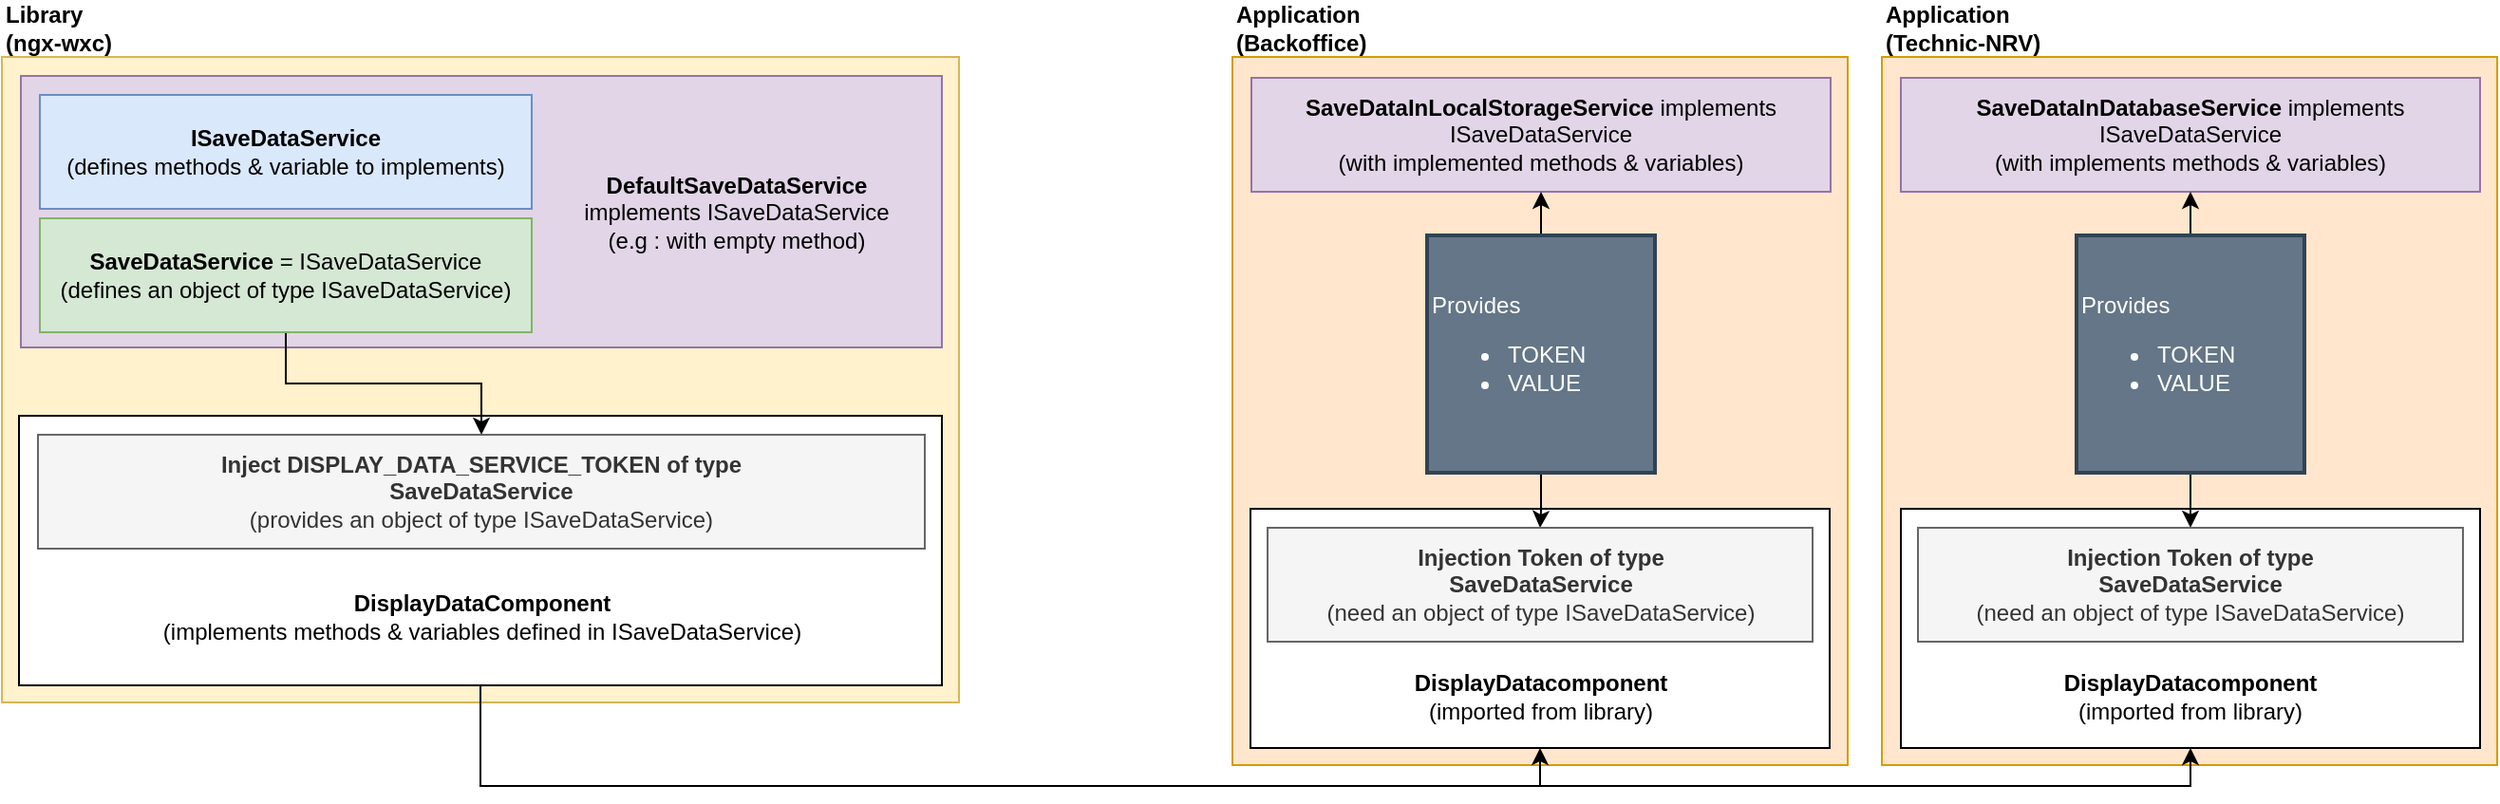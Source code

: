 <mxfile version="26.0.4">
  <diagram name="Page-1" id="w2J5BL5uCAGfv3HqmTdn">
    <mxGraphModel dx="1406" dy="907" grid="1" gridSize="9" guides="1" tooltips="1" connect="1" arrows="1" fold="1" page="1" pageScale="1" pageWidth="827" pageHeight="1169" math="0" shadow="0">
      <root>
        <mxCell id="0" />
        <mxCell id="1" parent="0" />
        <mxCell id="4aac1YNfTgDad9-p4OCe-34" value="" style="rounded=0;whiteSpace=wrap;html=1;fillColor=#ffe6cc;strokeColor=#d79b00;" vertex="1" parent="1">
          <mxGeometry x="1017" y="200" width="324" height="373" as="geometry" />
        </mxCell>
        <mxCell id="4aac1YNfTgDad9-p4OCe-1" value="" style="rounded=0;whiteSpace=wrap;html=1;align=center;fillColor=#fff2cc;strokeColor=#d6b656;" vertex="1" parent="1">
          <mxGeometry x="27" y="200" width="504" height="340" as="geometry" />
        </mxCell>
        <mxCell id="4aac1YNfTgDad9-p4OCe-46" style="edgeStyle=orthogonalEdgeStyle;rounded=0;orthogonalLoop=1;jettySize=auto;html=1;exitX=0.5;exitY=1;exitDx=0;exitDy=0;entryX=0.5;entryY=1;entryDx=0;entryDy=0;" edge="1" parent="1" source="4aac1YNfTgDad9-p4OCe-2" target="4aac1YNfTgDad9-p4OCe-37">
          <mxGeometry relative="1" as="geometry" />
        </mxCell>
        <mxCell id="4aac1YNfTgDad9-p4OCe-2" value="" style="rounded=0;whiteSpace=wrap;html=1;" vertex="1" parent="1">
          <mxGeometry x="36" y="389" width="486" height="142" as="geometry" />
        </mxCell>
        <mxCell id="4aac1YNfTgDad9-p4OCe-3" value="" style="rounded=0;whiteSpace=wrap;html=1;fillColor=#e1d5e7;strokeColor=#9673a6;" vertex="1" parent="1">
          <mxGeometry x="37" y="210" width="485" height="143" as="geometry" />
        </mxCell>
        <mxCell id="4aac1YNfTgDad9-p4OCe-4" value="&lt;div&gt;&lt;b&gt;ISaveDataService&lt;/b&gt;&lt;/div&gt;&lt;div&gt;(defines methods &amp;amp; variable to implements)&lt;br&gt;&lt;/div&gt;" style="rounded=0;whiteSpace=wrap;html=1;fillColor=#dae8fc;strokeColor=#6c8ebf;" vertex="1" parent="1">
          <mxGeometry x="47" y="220" width="259" height="60" as="geometry" />
        </mxCell>
        <mxCell id="4aac1YNfTgDad9-p4OCe-9" style="edgeStyle=orthogonalEdgeStyle;rounded=0;orthogonalLoop=1;jettySize=auto;html=1;entryX=0.5;entryY=0;entryDx=0;entryDy=0;" edge="1" parent="1" source="4aac1YNfTgDad9-p4OCe-5" target="4aac1YNfTgDad9-p4OCe-6">
          <mxGeometry relative="1" as="geometry" />
        </mxCell>
        <mxCell id="4aac1YNfTgDad9-p4OCe-5" value="&lt;div&gt;&lt;b&gt;SaveDataService&lt;/b&gt; = ISaveDataService&lt;/div&gt;&lt;div&gt;(defines an object of type ISaveDataService)&lt;br&gt;&lt;/div&gt;" style="rounded=0;whiteSpace=wrap;html=1;fillColor=#d5e8d4;strokeColor=#82b366;" vertex="1" parent="1">
          <mxGeometry x="47" y="285" width="259" height="60" as="geometry" />
        </mxCell>
        <mxCell id="4aac1YNfTgDad9-p4OCe-6" value="&lt;div&gt;&lt;b&gt;Inject DISPLAY_DATA_SERVICE_TOKEN of type &lt;/b&gt;&lt;/div&gt;&lt;div&gt;&lt;b&gt;SaveDataService&lt;/b&gt;&lt;/div&gt;&lt;div&gt;(provides an object of type ISaveDataService)&lt;br&gt;&lt;/div&gt;" style="rounded=0;whiteSpace=wrap;html=1;fillColor=#f5f5f5;fontColor=#333333;strokeColor=#666666;" vertex="1" parent="1">
          <mxGeometry x="46" y="399" width="467" height="60" as="geometry" />
        </mxCell>
        <mxCell id="4aac1YNfTgDad9-p4OCe-7" value="&lt;div&gt;&lt;b&gt;Library&lt;/b&gt;&lt;/div&gt;&lt;div&gt;&lt;b&gt;(ngx-wxc)&lt;br&gt;&lt;/b&gt;&lt;/div&gt;" style="text;html=1;align=left;verticalAlign=middle;whiteSpace=wrap;rounded=0;" vertex="1" parent="1">
          <mxGeometry x="27" y="170" width="134" height="30" as="geometry" />
        </mxCell>
        <mxCell id="4aac1YNfTgDad9-p4OCe-8" value="&lt;div&gt;&lt;b&gt;DefaultSaveDataService &lt;/b&gt;implements ISaveDataService&lt;br&gt;&lt;/div&gt;&lt;div&gt;(e.g : with empty method)&lt;br&gt;&lt;/div&gt;" style="text;html=1;align=center;verticalAlign=middle;whiteSpace=wrap;rounded=0;" vertex="1" parent="1">
          <mxGeometry x="315" y="220" width="198" height="124" as="geometry" />
        </mxCell>
        <mxCell id="4aac1YNfTgDad9-p4OCe-10" value="" style="rounded=0;whiteSpace=wrap;html=1;fillColor=#ffe6cc;strokeColor=#d79b00;" vertex="1" parent="1">
          <mxGeometry x="675" y="200" width="324" height="373" as="geometry" />
        </mxCell>
        <mxCell id="4aac1YNfTgDad9-p4OCe-11" value="&lt;div&gt;&lt;b&gt;SaveDataInLocalStorageService&lt;/b&gt; implements ISaveDataService&lt;br&gt;&lt;/div&gt;&lt;div&gt;(with implemented methods &amp;amp; variables)&lt;br&gt;&lt;/div&gt;" style="rounded=0;whiteSpace=wrap;html=1;fillColor=#e1d5e7;strokeColor=#9673a6;" vertex="1" parent="1">
          <mxGeometry x="685" y="211" width="305" height="60" as="geometry" />
        </mxCell>
        <mxCell id="4aac1YNfTgDad9-p4OCe-21" style="edgeStyle=orthogonalEdgeStyle;rounded=0;orthogonalLoop=1;jettySize=auto;html=1;entryX=0.5;entryY=1;entryDx=0;entryDy=0;" edge="1" parent="1" source="4aac1YNfTgDad9-p4OCe-13" target="4aac1YNfTgDad9-p4OCe-11">
          <mxGeometry relative="1" as="geometry" />
        </mxCell>
        <mxCell id="4aac1YNfTgDad9-p4OCe-14" value="" style="rounded=0;whiteSpace=wrap;html=1;" vertex="1" parent="1">
          <mxGeometry x="684.5" y="438" width="305" height="126" as="geometry" />
        </mxCell>
        <mxCell id="4aac1YNfTgDad9-p4OCe-23" style="edgeStyle=orthogonalEdgeStyle;rounded=0;orthogonalLoop=1;jettySize=auto;html=1;entryX=0.5;entryY=0;entryDx=0;entryDy=0;" edge="1" parent="1" source="4aac1YNfTgDad9-p4OCe-13" target="4aac1YNfTgDad9-p4OCe-17">
          <mxGeometry relative="1" as="geometry" />
        </mxCell>
        <mxCell id="4aac1YNfTgDad9-p4OCe-13" value="&lt;div align=&quot;left&quot;&gt;Provides&lt;/div&gt;&lt;div align=&quot;left&quot;&gt;&lt;ul&gt;&lt;li&gt;TOKEN&lt;/li&gt;&lt;li&gt;VALUE&lt;br&gt;&lt;/li&gt;&lt;/ul&gt;&lt;/div&gt;" style="rounded=0;whiteSpace=wrap;html=1;fillColor=#647687;fontColor=#ffffff;strokeColor=#314354;strokeWidth=2;align=left;" vertex="1" parent="1">
          <mxGeometry x="777.5" y="294" width="120" height="125" as="geometry" />
        </mxCell>
        <mxCell id="4aac1YNfTgDad9-p4OCe-17" value="&lt;b&gt;Injection Token of type &lt;/b&gt;&lt;div&gt;&lt;b&gt;SaveDataService&lt;/b&gt;&lt;/div&gt;&lt;div&gt;(need an object of type ISaveDataService)&lt;br&gt;&lt;/div&gt;" style="rounded=0;whiteSpace=wrap;html=1;fillColor=#f5f5f5;fontColor=#333333;strokeColor=#666666;" vertex="1" parent="1">
          <mxGeometry x="693.5" y="448" width="287" height="60" as="geometry" />
        </mxCell>
        <mxCell id="4aac1YNfTgDad9-p4OCe-18" value="&lt;div&gt;&lt;b&gt;Application&lt;/b&gt;&lt;/div&gt;&lt;div&gt;&lt;b&gt;(Backoffice)&lt;br&gt;&lt;/b&gt;&lt;/div&gt;" style="text;html=1;align=left;verticalAlign=middle;whiteSpace=wrap;rounded=0;" vertex="1" parent="1">
          <mxGeometry x="675" y="170" width="135" height="30" as="geometry" />
        </mxCell>
        <mxCell id="4aac1YNfTgDad9-p4OCe-19" value="&lt;div&gt;&lt;b&gt;DisplayDatacomponent&lt;/b&gt;&lt;/div&gt;&lt;div&gt;(imported from library)&lt;br&gt;&lt;/div&gt;" style="text;html=1;align=center;verticalAlign=middle;whiteSpace=wrap;rounded=0;" vertex="1" parent="1">
          <mxGeometry x="693.5" y="519" width="287" height="36" as="geometry" />
        </mxCell>
        <mxCell id="4aac1YNfTgDad9-p4OCe-43" style="edgeStyle=orthogonalEdgeStyle;rounded=0;orthogonalLoop=1;jettySize=auto;html=1;entryX=0.5;entryY=1;entryDx=0;entryDy=0;exitX=0.5;exitY=1;exitDx=0;exitDy=0;" edge="1" parent="1" source="4aac1YNfTgDad9-p4OCe-2" target="4aac1YNfTgDad9-p4OCe-14">
          <mxGeometry relative="1" as="geometry" />
        </mxCell>
        <mxCell id="4aac1YNfTgDad9-p4OCe-33" value="&lt;div&gt;&lt;b&gt;DisplayDataComponent&lt;/b&gt;&lt;/div&gt;&lt;div&gt;(implements methods &amp;amp; variables defined in ISaveDataService)&lt;br&gt;&lt;/div&gt;" style="text;html=1;align=center;verticalAlign=middle;whiteSpace=wrap;rounded=0;" vertex="1" parent="1">
          <mxGeometry x="47" y="468" width="466" height="54" as="geometry" />
        </mxCell>
        <mxCell id="4aac1YNfTgDad9-p4OCe-35" value="&lt;div&gt;&lt;b&gt;SaveDataInDatabaseService &lt;/b&gt;implements ISaveDataService&lt;/div&gt;&lt;div&gt;(with implements methods &amp;amp; variables)&lt;br&gt;&lt;/div&gt;" style="rounded=0;whiteSpace=wrap;html=1;fillColor=#e1d5e7;strokeColor=#9673a6;" vertex="1" parent="1">
          <mxGeometry x="1027" y="211" width="305" height="60" as="geometry" />
        </mxCell>
        <mxCell id="4aac1YNfTgDad9-p4OCe-36" style="edgeStyle=orthogonalEdgeStyle;rounded=0;orthogonalLoop=1;jettySize=auto;html=1;entryX=0.5;entryY=1;entryDx=0;entryDy=0;" edge="1" parent="1" source="4aac1YNfTgDad9-p4OCe-39" target="4aac1YNfTgDad9-p4OCe-35">
          <mxGeometry relative="1" as="geometry" />
        </mxCell>
        <mxCell id="4aac1YNfTgDad9-p4OCe-37" value="" style="rounded=0;whiteSpace=wrap;html=1;" vertex="1" parent="1">
          <mxGeometry x="1027" y="438" width="305" height="126" as="geometry" />
        </mxCell>
        <mxCell id="4aac1YNfTgDad9-p4OCe-38" style="edgeStyle=orthogonalEdgeStyle;rounded=0;orthogonalLoop=1;jettySize=auto;html=1;entryX=0.5;entryY=0;entryDx=0;entryDy=0;" edge="1" parent="1" source="4aac1YNfTgDad9-p4OCe-39" target="4aac1YNfTgDad9-p4OCe-40">
          <mxGeometry relative="1" as="geometry" />
        </mxCell>
        <mxCell id="4aac1YNfTgDad9-p4OCe-39" value="&lt;div align=&quot;left&quot;&gt;Provides&lt;/div&gt;&lt;div align=&quot;left&quot;&gt;&lt;ul&gt;&lt;li&gt;TOKEN&lt;/li&gt;&lt;li&gt;VALUE&lt;br&gt;&lt;/li&gt;&lt;/ul&gt;&lt;/div&gt;" style="rounded=0;whiteSpace=wrap;html=1;fillColor=#647687;fontColor=#ffffff;strokeColor=#314354;strokeWidth=2;align=left;" vertex="1" parent="1">
          <mxGeometry x="1119.5" y="294" width="120" height="125" as="geometry" />
        </mxCell>
        <mxCell id="4aac1YNfTgDad9-p4OCe-40" value="&lt;b&gt;Injection Token of type &lt;/b&gt;&lt;div&gt;&lt;b&gt;SaveDataService&lt;/b&gt;&lt;/div&gt;&lt;div&gt;(need an object of type ISaveDataService)&lt;br&gt;&lt;/div&gt;" style="rounded=0;whiteSpace=wrap;html=1;fillColor=#f5f5f5;fontColor=#333333;strokeColor=#666666;" vertex="1" parent="1">
          <mxGeometry x="1036" y="448" width="287" height="60" as="geometry" />
        </mxCell>
        <mxCell id="4aac1YNfTgDad9-p4OCe-41" value="&lt;div&gt;&lt;b&gt;Application&lt;/b&gt;&lt;/div&gt;&lt;div&gt;&lt;b&gt;(Technic-NRV)&lt;br&gt;&lt;/b&gt;&lt;/div&gt;" style="text;html=1;align=left;verticalAlign=middle;whiteSpace=wrap;rounded=0;" vertex="1" parent="1">
          <mxGeometry x="1017" y="170" width="135" height="30" as="geometry" />
        </mxCell>
        <mxCell id="4aac1YNfTgDad9-p4OCe-42" value="&lt;div&gt;&lt;b&gt;DisplayDatacomponent&lt;/b&gt;&lt;/div&gt;&lt;div&gt;(imported from library)&lt;br&gt;&lt;/div&gt;" style="text;html=1;align=center;verticalAlign=middle;whiteSpace=wrap;rounded=0;" vertex="1" parent="1">
          <mxGeometry x="1036" y="519" width="287" height="36" as="geometry" />
        </mxCell>
      </root>
    </mxGraphModel>
  </diagram>
</mxfile>
